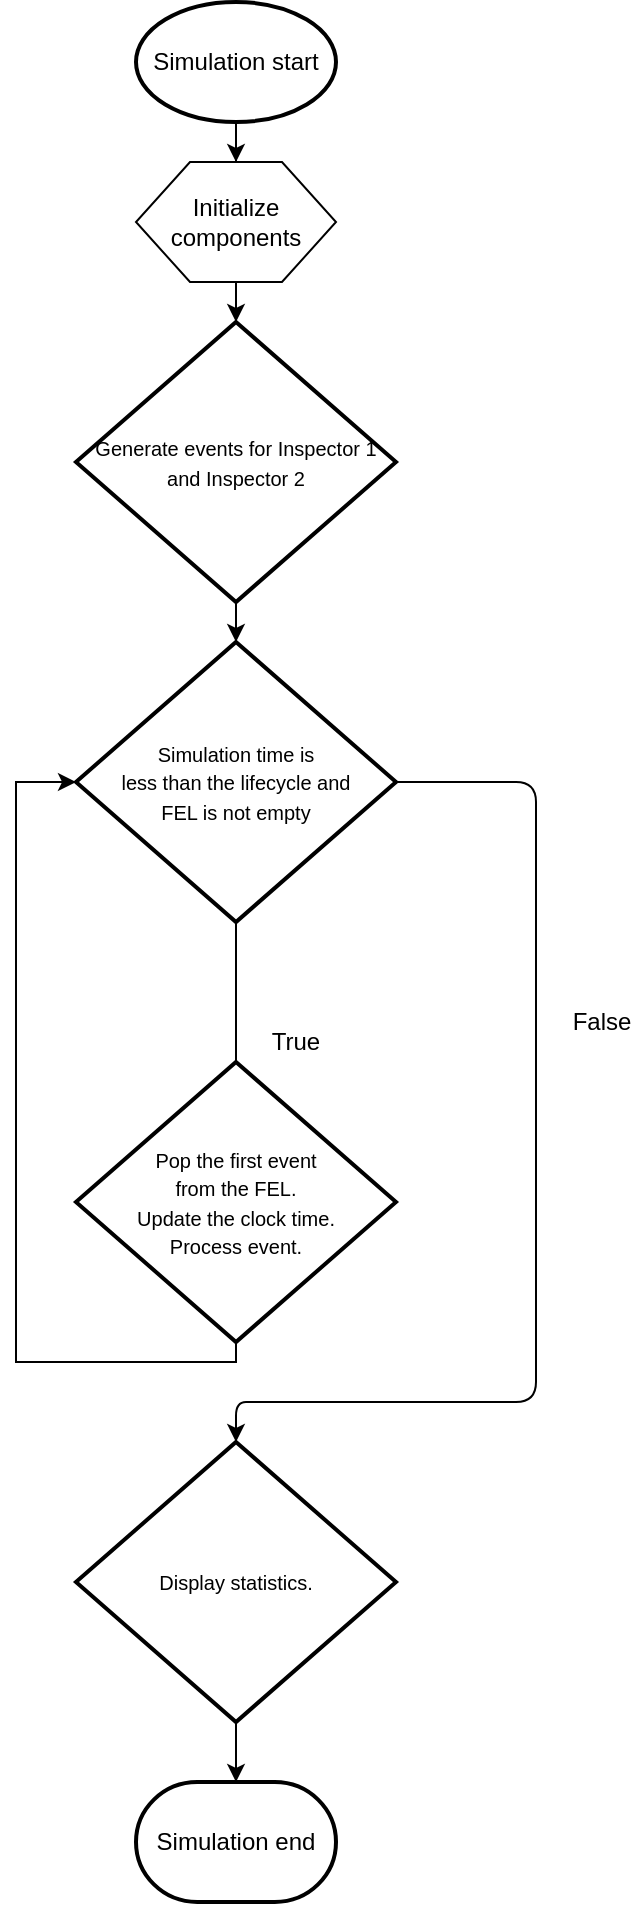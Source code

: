 <mxfile version="14.4.9" type="device"><diagram id="C5RBs43oDa-KdzZeNtuy" name="Page-1"><mxGraphModel dx="2302" dy="1154" grid="1" gridSize="10" guides="1" tooltips="1" connect="1" arrows="1" fold="1" page="1" pageScale="1" pageWidth="827" pageHeight="1169" math="0" shadow="0"><root><mxCell id="WIyWlLk6GJQsqaUBKTNV-0"/><mxCell id="WIyWlLk6GJQsqaUBKTNV-1" parent="WIyWlLk6GJQsqaUBKTNV-0"/><mxCell id="4GGd8ZU503FLZM-U36Jh-6" style="edgeStyle=orthogonalEdgeStyle;rounded=0;orthogonalLoop=1;jettySize=auto;html=1;entryX=0.5;entryY=0;entryDx=0;entryDy=0;entryPerimeter=0;" edge="1" parent="WIyWlLk6GJQsqaUBKTNV-1" source="4GGd8ZU503FLZM-U36Jh-4" target="4GGd8ZU503FLZM-U36Jh-9"><mxGeometry relative="1" as="geometry"><mxPoint x="240" y="270" as="targetPoint"/></mxGeometry></mxCell><mxCell id="4GGd8ZU503FLZM-U36Jh-10" style="edgeStyle=orthogonalEdgeStyle;rounded=0;orthogonalLoop=1;jettySize=auto;html=1;entryX=0.5;entryY=0;entryDx=0;entryDy=0;" edge="1" parent="WIyWlLk6GJQsqaUBKTNV-1" source="4GGd8ZU503FLZM-U36Jh-1" target="4GGd8ZU503FLZM-U36Jh-4"><mxGeometry relative="1" as="geometry"/></mxCell><mxCell id="4GGd8ZU503FLZM-U36Jh-1" value="Simulation start" style="strokeWidth=2;html=1;shape=mxgraph.flowchart.start_1;whiteSpace=wrap;" vertex="1" parent="WIyWlLk6GJQsqaUBKTNV-1"><mxGeometry x="200" y="140" width="100" height="60" as="geometry"/></mxCell><mxCell id="4GGd8ZU503FLZM-U36Jh-4" value="" style="verticalLabelPosition=bottom;verticalAlign=top;html=1;shape=hexagon;perimeter=hexagonPerimeter2;arcSize=6;size=0.27;" vertex="1" parent="WIyWlLk6GJQsqaUBKTNV-1"><mxGeometry x="200" y="220" width="100" height="60" as="geometry"/></mxCell><mxCell id="4GGd8ZU503FLZM-U36Jh-7" value="Initialize components" style="text;html=1;strokeColor=none;fillColor=none;align=center;verticalAlign=middle;whiteSpace=wrap;rounded=0;" vertex="1" parent="WIyWlLk6GJQsqaUBKTNV-1"><mxGeometry x="230" y="235" width="40" height="30" as="geometry"/></mxCell><mxCell id="4GGd8ZU503FLZM-U36Jh-9" value="&lt;font style=&quot;font-size: 10px&quot;&gt;Generate events for Inspector 1 and Inspector 2&lt;/font&gt;" style="strokeWidth=2;html=1;shape=mxgraph.flowchart.decision;whiteSpace=wrap;" vertex="1" parent="WIyWlLk6GJQsqaUBKTNV-1"><mxGeometry x="170" y="300" width="160" height="140" as="geometry"/></mxCell><mxCell id="4GGd8ZU503FLZM-U36Jh-12" value="&lt;font style=&quot;font-size: 10px&quot;&gt;Simulation time is &lt;br&gt;less than the lifecycle and &lt;br&gt;FEL is not empty&lt;/font&gt;" style="strokeWidth=2;html=1;shape=mxgraph.flowchart.decision;whiteSpace=wrap;" vertex="1" parent="WIyWlLk6GJQsqaUBKTNV-1"><mxGeometry x="170" y="460" width="160" height="140" as="geometry"/></mxCell><mxCell id="4GGd8ZU503FLZM-U36Jh-13" value="" style="endArrow=classic;html=1;exitX=0.5;exitY=1;exitDx=0;exitDy=0;exitPerimeter=0;entryX=0.5;entryY=0;entryDx=0;entryDy=0;entryPerimeter=0;" edge="1" parent="WIyWlLk6GJQsqaUBKTNV-1" source="4GGd8ZU503FLZM-U36Jh-9" target="4GGd8ZU503FLZM-U36Jh-12"><mxGeometry width="50" height="50" relative="1" as="geometry"><mxPoint x="220" y="520" as="sourcePoint"/><mxPoint x="270" y="470" as="targetPoint"/></mxGeometry></mxCell><mxCell id="4GGd8ZU503FLZM-U36Jh-14" value="" style="endArrow=classic;html=1;" edge="1" parent="WIyWlLk6GJQsqaUBKTNV-1"><mxGeometry width="50" height="50" relative="1" as="geometry"><mxPoint x="250" y="600" as="sourcePoint"/><mxPoint x="250" y="760" as="targetPoint"/></mxGeometry></mxCell><mxCell id="4GGd8ZU503FLZM-U36Jh-15" value="" style="endArrow=classic;html=1;entryX=0.5;entryY=0;entryDx=0;entryDy=0;entryPerimeter=0;" edge="1" parent="WIyWlLk6GJQsqaUBKTNV-1" source="4GGd8ZU503FLZM-U36Jh-12" target="4GGd8ZU503FLZM-U36Jh-23"><mxGeometry width="50" height="50" relative="1" as="geometry"><mxPoint x="260" y="610" as="sourcePoint"/><mxPoint x="250" y="1040" as="targetPoint"/><Array as="points"><mxPoint x="400" y="530"/><mxPoint x="400" y="840"/><mxPoint x="270" y="840"/><mxPoint x="250" y="840"/></Array></mxGeometry></mxCell><mxCell id="4GGd8ZU503FLZM-U36Jh-18" style="edgeStyle=orthogonalEdgeStyle;rounded=0;orthogonalLoop=1;jettySize=auto;html=1;entryX=0;entryY=0.5;entryDx=0;entryDy=0;entryPerimeter=0;" edge="1" parent="WIyWlLk6GJQsqaUBKTNV-1" source="4GGd8ZU503FLZM-U36Jh-17" target="4GGd8ZU503FLZM-U36Jh-12"><mxGeometry relative="1" as="geometry"><mxPoint x="50" y="480" as="targetPoint"/><Array as="points"><mxPoint x="250" y="820"/><mxPoint x="140" y="820"/><mxPoint x="140" y="530"/></Array></mxGeometry></mxCell><mxCell id="4GGd8ZU503FLZM-U36Jh-17" value="&lt;font style=&quot;font-size: 10px&quot;&gt;Pop the first event&lt;br&gt;&amp;nbsp;from the FEL.&amp;nbsp;&lt;br&gt;Update the clock time.&lt;br&gt;Process event.&lt;br&gt;&lt;/font&gt;" style="strokeWidth=2;html=1;shape=mxgraph.flowchart.decision;whiteSpace=wrap;" vertex="1" parent="WIyWlLk6GJQsqaUBKTNV-1"><mxGeometry x="170" y="670" width="160" height="140" as="geometry"/></mxCell><mxCell id="4GGd8ZU503FLZM-U36Jh-19" value="False" style="text;html=1;strokeColor=none;fillColor=none;align=center;verticalAlign=middle;whiteSpace=wrap;rounded=0;" vertex="1" parent="WIyWlLk6GJQsqaUBKTNV-1"><mxGeometry x="413" y="640" width="40" height="20" as="geometry"/></mxCell><mxCell id="4GGd8ZU503FLZM-U36Jh-20" value="True" style="text;html=1;strokeColor=none;fillColor=none;align=center;verticalAlign=middle;whiteSpace=wrap;rounded=0;" vertex="1" parent="WIyWlLk6GJQsqaUBKTNV-1"><mxGeometry x="260" y="650" width="40" height="20" as="geometry"/></mxCell><mxCell id="4GGd8ZU503FLZM-U36Jh-21" value="Simulation end" style="strokeWidth=2;html=1;shape=mxgraph.flowchart.terminator;whiteSpace=wrap;" vertex="1" parent="WIyWlLk6GJQsqaUBKTNV-1"><mxGeometry x="200" y="1030" width="100" height="60" as="geometry"/></mxCell><mxCell id="4GGd8ZU503FLZM-U36Jh-24" style="edgeStyle=orthogonalEdgeStyle;rounded=0;orthogonalLoop=1;jettySize=auto;html=1;" edge="1" parent="WIyWlLk6GJQsqaUBKTNV-1" source="4GGd8ZU503FLZM-U36Jh-23" target="4GGd8ZU503FLZM-U36Jh-21"><mxGeometry relative="1" as="geometry"/></mxCell><mxCell id="4GGd8ZU503FLZM-U36Jh-23" value="&lt;font style=&quot;font-size: 10px&quot;&gt;Display statistics.&lt;br&gt;&lt;/font&gt;" style="strokeWidth=2;html=1;shape=mxgraph.flowchart.decision;whiteSpace=wrap;" vertex="1" parent="WIyWlLk6GJQsqaUBKTNV-1"><mxGeometry x="170" y="860" width="160" height="140" as="geometry"/></mxCell></root></mxGraphModel></diagram></mxfile>